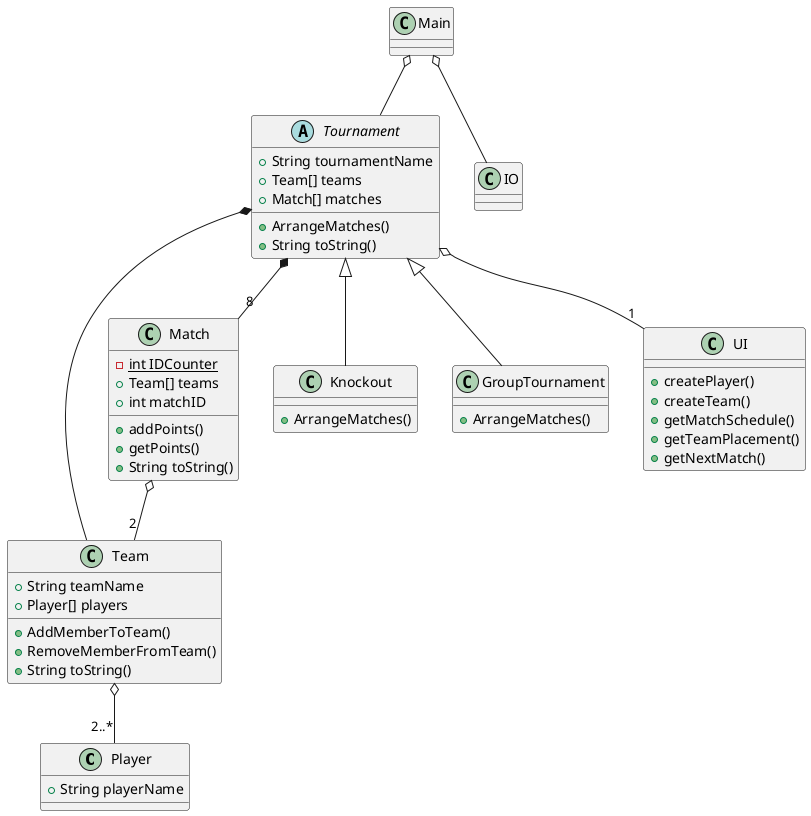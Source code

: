 @startuml
'https://plantuml.com/class-diagram


class Player {
+String playerName
}

class Team {
+String teamName
+Player[] players
+AddMemberToTeam()
+RemoveMemberFromTeam()
+String toString()
}

class Match{
-int {static} IDCounter
+Team[] teams
+int matchID
+addPoints()
+getPoints()
+String toString()
}

abstract Tournament {
+String tournamentName
+Team[] teams
+Match[] matches
+ArrangeMatches()
+String toString()
}

class Knockout{
+ArrangeMatches()
}

class GroupTournament{
+ArrangeMatches()
}

class UI {
+createPlayer()
+createTeam()
+getMatchSchedule()
+getTeamPlacement()
+getNextMatch()
}

class IO {
}

class Main{
}

Main o-- Tournament
Main o-- IO
Tournament o-- "1" UI
Tournament *-- "8" Match
Tournament *-- Team
Match o-- "2" Team
Team o-- "2..*" Player
Tournament <|-- Knockout
Tournament <|-- GroupTournament

@enduml